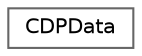 digraph "Gráfico de jerarquía de clases"
{
 // LATEX_PDF_SIZE
  bgcolor="transparent";
  edge [fontname=Helvetica,fontsize=10,labelfontname=Helvetica,labelfontsize=10];
  node [fontname=Helvetica,fontsize=10,shape=box,height=0.2,width=0.4];
  rankdir="LR";
  Node0 [id="Node000000",label="CDPData",height=0.2,width=0.4,color="grey40", fillcolor="white", style="filled",URL="$struct_c_d_p_data.html",tooltip="Estructura que contiene los datos de un CDP."];
}
